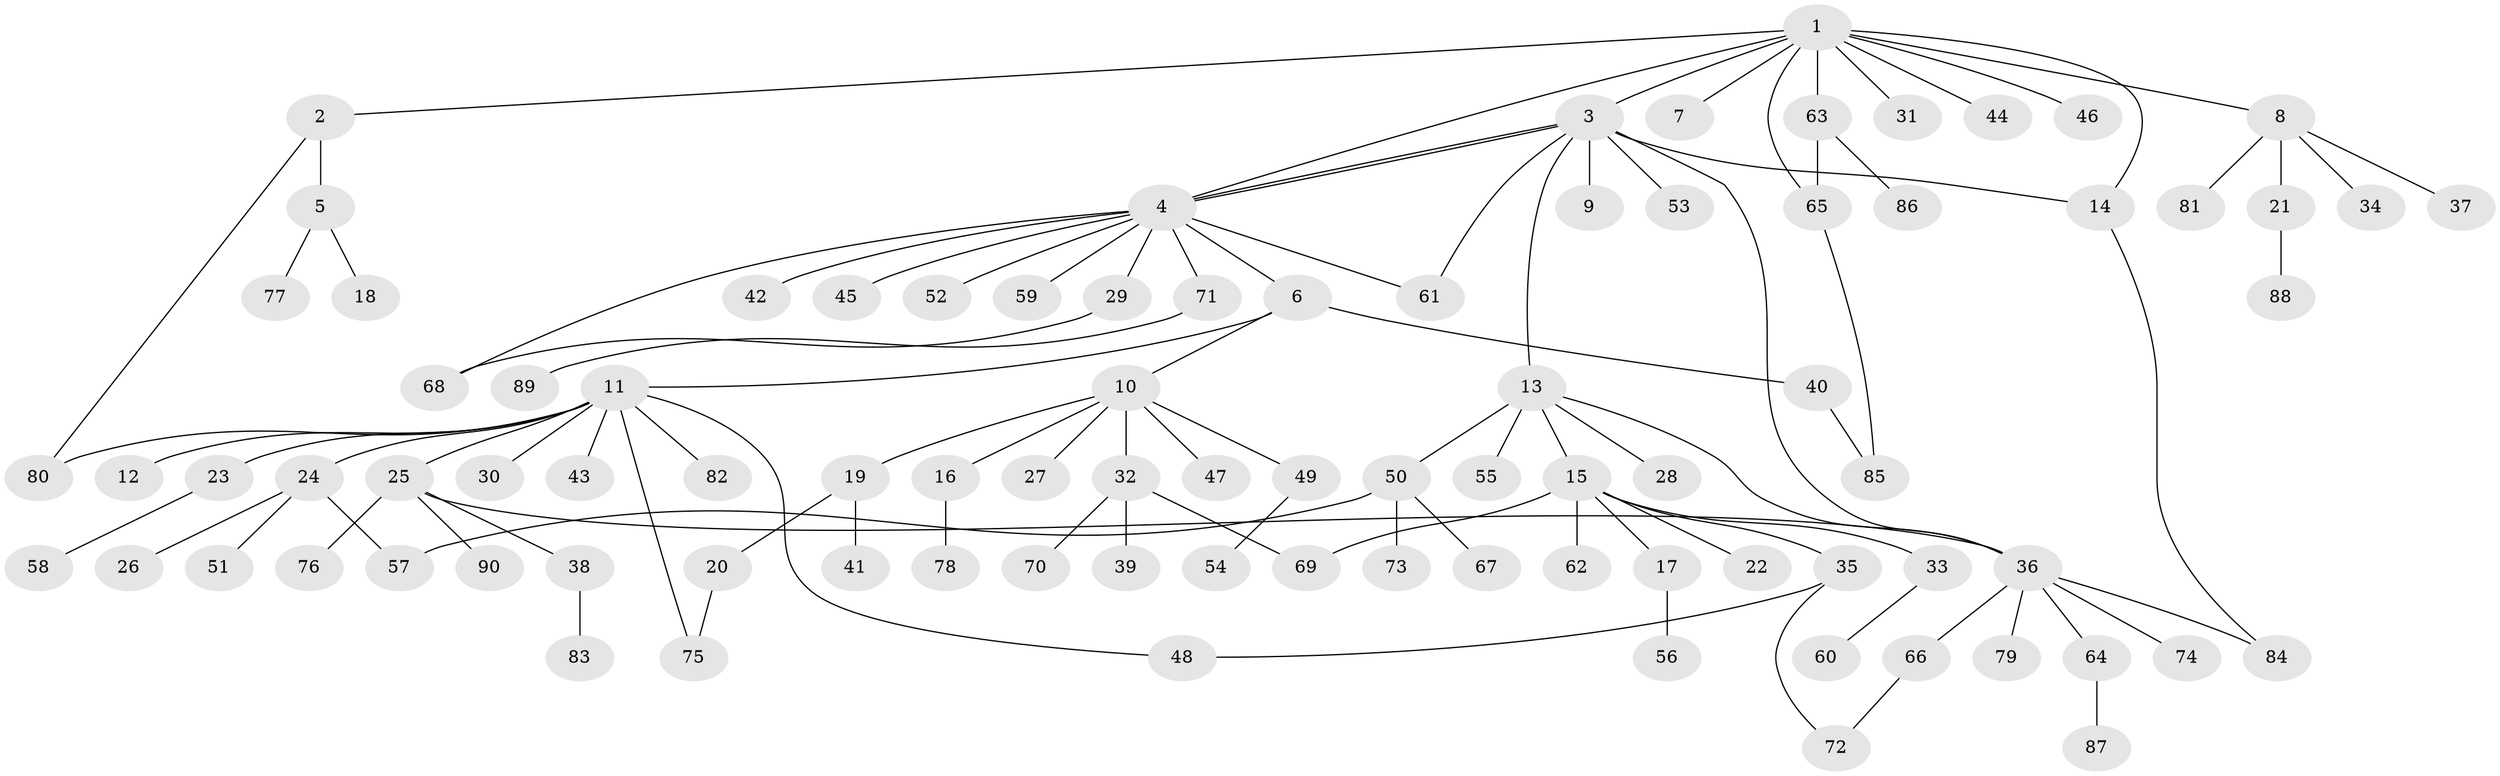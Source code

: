 // coarse degree distribution, {12: 0.014705882352941176, 8: 0.04411764705882353, 10: 0.029411764705882353, 2: 0.25, 4: 0.04411764705882353, 1: 0.5294117647058824, 9: 0.014705882352941176, 5: 0.014705882352941176, 3: 0.058823529411764705}
// Generated by graph-tools (version 1.1) at 2025/23/03/03/25 07:23:54]
// undirected, 90 vertices, 105 edges
graph export_dot {
graph [start="1"]
  node [color=gray90,style=filled];
  1;
  2;
  3;
  4;
  5;
  6;
  7;
  8;
  9;
  10;
  11;
  12;
  13;
  14;
  15;
  16;
  17;
  18;
  19;
  20;
  21;
  22;
  23;
  24;
  25;
  26;
  27;
  28;
  29;
  30;
  31;
  32;
  33;
  34;
  35;
  36;
  37;
  38;
  39;
  40;
  41;
  42;
  43;
  44;
  45;
  46;
  47;
  48;
  49;
  50;
  51;
  52;
  53;
  54;
  55;
  56;
  57;
  58;
  59;
  60;
  61;
  62;
  63;
  64;
  65;
  66;
  67;
  68;
  69;
  70;
  71;
  72;
  73;
  74;
  75;
  76;
  77;
  78;
  79;
  80;
  81;
  82;
  83;
  84;
  85;
  86;
  87;
  88;
  89;
  90;
  1 -- 2;
  1 -- 3;
  1 -- 4;
  1 -- 7;
  1 -- 8;
  1 -- 14;
  1 -- 31;
  1 -- 44;
  1 -- 46;
  1 -- 63;
  1 -- 65;
  2 -- 5;
  2 -- 80;
  3 -- 4;
  3 -- 4;
  3 -- 9;
  3 -- 13;
  3 -- 14;
  3 -- 36;
  3 -- 53;
  3 -- 61;
  4 -- 6;
  4 -- 29;
  4 -- 42;
  4 -- 45;
  4 -- 52;
  4 -- 59;
  4 -- 61;
  4 -- 68;
  4 -- 71;
  5 -- 18;
  5 -- 77;
  6 -- 10;
  6 -- 11;
  6 -- 40;
  8 -- 21;
  8 -- 34;
  8 -- 37;
  8 -- 81;
  10 -- 16;
  10 -- 19;
  10 -- 27;
  10 -- 32;
  10 -- 47;
  10 -- 49;
  11 -- 12;
  11 -- 23;
  11 -- 24;
  11 -- 25;
  11 -- 30;
  11 -- 43;
  11 -- 48;
  11 -- 75;
  11 -- 80;
  11 -- 82;
  13 -- 15;
  13 -- 28;
  13 -- 36;
  13 -- 50;
  13 -- 55;
  14 -- 84;
  15 -- 17;
  15 -- 22;
  15 -- 33;
  15 -- 35;
  15 -- 62;
  15 -- 69;
  16 -- 78;
  17 -- 56;
  19 -- 20;
  19 -- 41;
  20 -- 75;
  21 -- 88;
  23 -- 58;
  24 -- 26;
  24 -- 51;
  24 -- 57;
  25 -- 36;
  25 -- 38;
  25 -- 76;
  25 -- 90;
  29 -- 68;
  32 -- 39;
  32 -- 69;
  32 -- 70;
  33 -- 60;
  35 -- 48;
  35 -- 72;
  36 -- 64;
  36 -- 66;
  36 -- 74;
  36 -- 79;
  36 -- 84;
  38 -- 83;
  40 -- 85;
  49 -- 54;
  50 -- 57;
  50 -- 67;
  50 -- 73;
  63 -- 65;
  63 -- 86;
  64 -- 87;
  65 -- 85;
  66 -- 72;
  71 -- 89;
}
